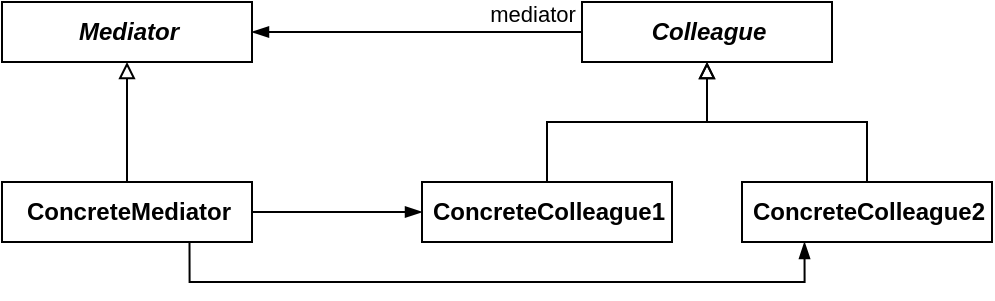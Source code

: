 <mxfile version="21.2.8" type="device">
  <diagram name="Page-1" id="ByhH9wrMw8ksEH5SK-M1">
    <mxGraphModel dx="513" dy="344" grid="1" gridSize="10" guides="1" tooltips="1" connect="1" arrows="1" fold="1" page="1" pageScale="1" pageWidth="850" pageHeight="1100" math="0" shadow="0">
      <root>
        <mxCell id="0" />
        <mxCell id="1" parent="0" />
        <mxCell id="JgVfi2fWv2OHyq_14LpX-1" value="&lt;b&gt;Mediator&lt;/b&gt;" style="html=1;fontSize=12;startSize=25;arcSize=12;spacing=2;fillColor=none;fontStyle=2" vertex="1" parent="1">
          <mxGeometry x="80" y="40" width="125" height="30" as="geometry" />
        </mxCell>
        <mxCell id="JgVfi2fWv2OHyq_14LpX-2" value="&lt;b&gt;Colleague&lt;/b&gt;" style="html=1;fontSize=12;startSize=25;arcSize=12;spacing=2;fillColor=none;fontStyle=2" vertex="1" parent="1">
          <mxGeometry x="370" y="40" width="125" height="30" as="geometry" />
        </mxCell>
        <mxCell id="JgVfi2fWv2OHyq_14LpX-3" value="&lt;b&gt;ConcreteMediator&lt;/b&gt;" style="html=1;fontSize=12;startSize=25;arcSize=12;spacing=2;fillColor=none;" vertex="1" parent="1">
          <mxGeometry x="80" y="130" width="125" height="30" as="geometry" />
        </mxCell>
        <mxCell id="JgVfi2fWv2OHyq_14LpX-4" value="&lt;b&gt;Concrete&lt;/b&gt;&lt;b style=&quot;border-color: var(--border-color);&quot;&gt;Colleague1&lt;/b&gt;" style="html=1;fontSize=12;startSize=25;arcSize=12;spacing=2;fillColor=none;" vertex="1" parent="1">
          <mxGeometry x="290" y="130" width="125" height="30" as="geometry" />
        </mxCell>
        <mxCell id="JgVfi2fWv2OHyq_14LpX-5" value="&lt;b&gt;Concrete&lt;/b&gt;&lt;b style=&quot;border-color: var(--border-color);&quot;&gt;Colleague2&lt;/b&gt;" style="html=1;fontSize=12;startSize=25;arcSize=12;spacing=2;fillColor=none;" vertex="1" parent="1">
          <mxGeometry x="450" y="130" width="125" height="30" as="geometry" />
        </mxCell>
        <mxCell id="JgVfi2fWv2OHyq_14LpX-6" value="" style="edgeStyle=orthogonalEdgeStyle;rounded=0;orthogonalLoop=1;jettySize=auto;html=1;fontSize=12;startSize=30;endArrow=block;endFill=0;exitX=0.5;exitY=0;exitDx=0;exitDy=0;entryX=0.5;entryY=1;entryDx=0;entryDy=0;" edge="1" parent="1" source="JgVfi2fWv2OHyq_14LpX-3" target="JgVfi2fWv2OHyq_14LpX-1">
          <mxGeometry relative="1" as="geometry">
            <mxPoint x="210" y="164" as="sourcePoint" />
            <mxPoint x="210" y="130" as="targetPoint" />
          </mxGeometry>
        </mxCell>
        <mxCell id="JgVfi2fWv2OHyq_14LpX-7" value="" style="edgeStyle=orthogonalEdgeStyle;rounded=0;orthogonalLoop=1;jettySize=auto;html=1;fontSize=12;startSize=30;endArrow=block;endFill=0;exitX=0.5;exitY=0;exitDx=0;exitDy=0;entryX=0.5;entryY=1;entryDx=0;entryDy=0;" edge="1" parent="1" source="JgVfi2fWv2OHyq_14LpX-4" target="JgVfi2fWv2OHyq_14LpX-2">
          <mxGeometry relative="1" as="geometry">
            <mxPoint x="153" y="140" as="sourcePoint" />
            <mxPoint x="153" y="80" as="targetPoint" />
          </mxGeometry>
        </mxCell>
        <mxCell id="JgVfi2fWv2OHyq_14LpX-8" value="" style="edgeStyle=orthogonalEdgeStyle;rounded=0;orthogonalLoop=1;jettySize=auto;html=1;fontSize=12;startSize=30;endArrow=block;endFill=0;entryX=0.5;entryY=1;entryDx=0;entryDy=0;" edge="1" parent="1" source="JgVfi2fWv2OHyq_14LpX-5" target="JgVfi2fWv2OHyq_14LpX-2">
          <mxGeometry relative="1" as="geometry">
            <mxPoint x="363" y="140" as="sourcePoint" />
            <mxPoint x="443" y="80" as="targetPoint" />
          </mxGeometry>
        </mxCell>
        <mxCell id="JgVfi2fWv2OHyq_14LpX-9" value="" style="endArrow=blockThin;html=1;rounded=0;endFill=1;entryX=1;entryY=0.5;entryDx=0;entryDy=0;exitX=0;exitY=0.5;exitDx=0;exitDy=0;" edge="1" parent="1" source="JgVfi2fWv2OHyq_14LpX-2" target="JgVfi2fWv2OHyq_14LpX-1">
          <mxGeometry width="50" height="50" relative="1" as="geometry">
            <mxPoint x="320" y="60" as="sourcePoint" />
            <mxPoint x="370" y="10" as="targetPoint" />
          </mxGeometry>
        </mxCell>
        <mxCell id="JgVfi2fWv2OHyq_14LpX-12" value="mediator" style="edgeLabel;html=1;align=center;verticalAlign=middle;resizable=0;points=[];" vertex="1" connectable="0" parent="JgVfi2fWv2OHyq_14LpX-9">
          <mxGeometry x="-0.854" y="-1" relative="1" as="geometry">
            <mxPoint x="-13" y="-8" as="offset" />
          </mxGeometry>
        </mxCell>
        <mxCell id="JgVfi2fWv2OHyq_14LpX-10" value="" style="endArrow=blockThin;html=1;rounded=0;endFill=1;entryX=0;entryY=0.5;entryDx=0;entryDy=0;exitX=1;exitY=0.5;exitDx=0;exitDy=0;" edge="1" parent="1" source="JgVfi2fWv2OHyq_14LpX-3" target="JgVfi2fWv2OHyq_14LpX-4">
          <mxGeometry width="50" height="50" relative="1" as="geometry">
            <mxPoint x="380" y="65" as="sourcePoint" />
            <mxPoint x="215" y="65" as="targetPoint" />
          </mxGeometry>
        </mxCell>
        <mxCell id="JgVfi2fWv2OHyq_14LpX-11" value="" style="endArrow=blockThin;html=1;rounded=0;endFill=1;entryX=0.25;entryY=1;entryDx=0;entryDy=0;exitX=0.75;exitY=1;exitDx=0;exitDy=0;edgeStyle=orthogonalEdgeStyle;" edge="1" parent="1" source="JgVfi2fWv2OHyq_14LpX-3" target="JgVfi2fWv2OHyq_14LpX-5">
          <mxGeometry width="50" height="50" relative="1" as="geometry">
            <mxPoint x="215" y="155" as="sourcePoint" />
            <mxPoint x="300" y="155" as="targetPoint" />
            <Array as="points">
              <mxPoint x="174" y="180" />
              <mxPoint x="481" y="180" />
            </Array>
          </mxGeometry>
        </mxCell>
      </root>
    </mxGraphModel>
  </diagram>
</mxfile>
